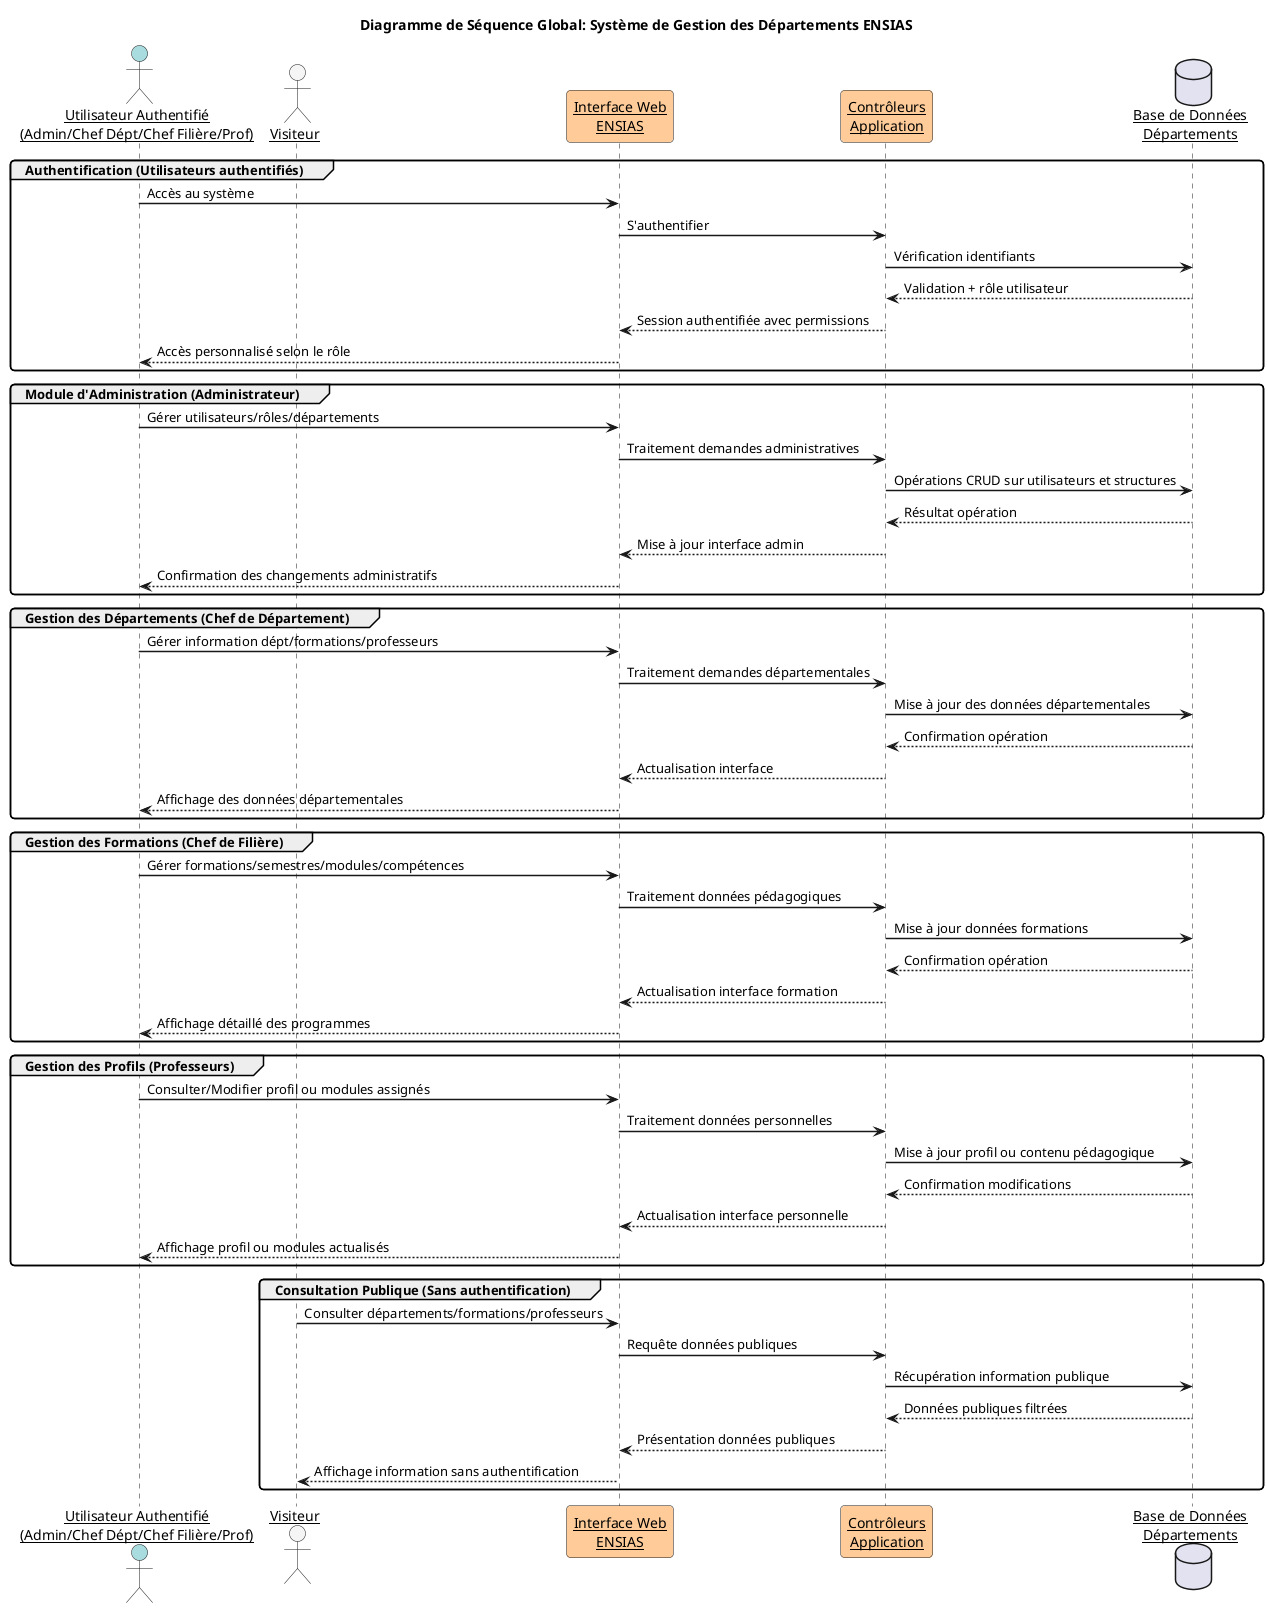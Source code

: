 @startuml Global_Sequence_Diagram

' Styling
!define ACTOR_BG_COLOR #A9DCDF
!define SYSTEM_BG_COLOR #FFCC99
!define DB_BG_COLOR #C5E0B4
!define VISITOR_COLOR #F5F5F5

skinparam backgroundColor white
skinparam handwritten false
skinparam shadowing false
skinparam sequenceArrowThickness 1.5
skinparam roundcorner 8
skinparam sequenceParticipant underline

skinparam sequence {
    ActorBackgroundColor ACTOR_BG_COLOR
    ParticipantBackgroundColor SYSTEM_BG_COLOR
    DatabaseBackgroundColor DB_BG_COLOR
}

' Actors
actor "Utilisateur Authentifié\n(Admin/Chef Dépt/Chef Filière/Prof)" as AuthUser
actor "Visiteur" as Visitor VISITOR_COLOR
participant "Interface Web\nENSIAS" as UI
participant "Contrôleurs\nApplication" as Controllers
database "Base de Données\nDépartements" as DB

' Title
title Diagramme de Séquence Global: Système de Gestion des Départements ENSIAS

' Authentication for authenticated users only
group Authentification (Utilisateurs authentifiés)
    AuthUser -> UI: Accès au système
    UI -> Controllers: S'authentifier
    Controllers -> DB: Vérification identifiants
    DB --> Controllers: Validation + rôle utilisateur
    Controllers --> UI: Session authentifiée avec permissions
    UI --> AuthUser: Accès personnalisé selon le rôle
end

' Administration Module
group Module d'Administration (Administrateur)
    AuthUser -> UI: Gérer utilisateurs/rôles/départements
    UI -> Controllers: Traitement demandes administratives
    Controllers -> DB: Opérations CRUD sur utilisateurs et structures
    DB --> Controllers: Résultat opération
    Controllers --> UI: Mise à jour interface admin
    UI --> AuthUser: Confirmation des changements administratifs
end

' Department Management
group Gestion des Départements (Chef de Département)
    AuthUser -> UI: Gérer information dépt/formations/professeurs
    UI -> Controllers: Traitement demandes départementales
    Controllers -> DB: Mise à jour des données départementales
    DB --> Controllers: Confirmation opération
    Controllers --> UI: Actualisation interface
    UI --> AuthUser: Affichage des données départementales
end

' Program Management
group Gestion des Formations (Chef de Filière)
    AuthUser -> UI: Gérer formations/semestres/modules/compétences
    UI -> Controllers: Traitement données pédagogiques
    Controllers -> DB: Mise à jour données formations
    DB --> Controllers: Confirmation opération
    Controllers --> UI: Actualisation interface formation
    UI --> AuthUser: Affichage détaillé des programmes
end

' Profile Management
group Gestion des Profils (Professeurs)
    AuthUser -> UI: Consulter/Modifier profil ou modules assignés
    UI -> Controllers: Traitement données personnelles
    Controllers -> DB: Mise à jour profil ou contenu pédagogique
    DB --> Controllers: Confirmation modifications
    Controllers --> UI: Actualisation interface personnelle
    UI --> AuthUser: Affichage profil ou modules actualisés
end

' Public Access (no authentication required)
group Consultation Publique (Sans authentification)
    Visitor -> UI: Consulter départements/formations/professeurs
    UI -> Controllers: Requête données publiques
    Controllers -> DB: Récupération information publique
    DB --> Controllers: Données publiques filtrées
    Controllers --> UI: Présentation données publiques
    UI --> Visitor: Affichage information sans authentification
end

@enduml